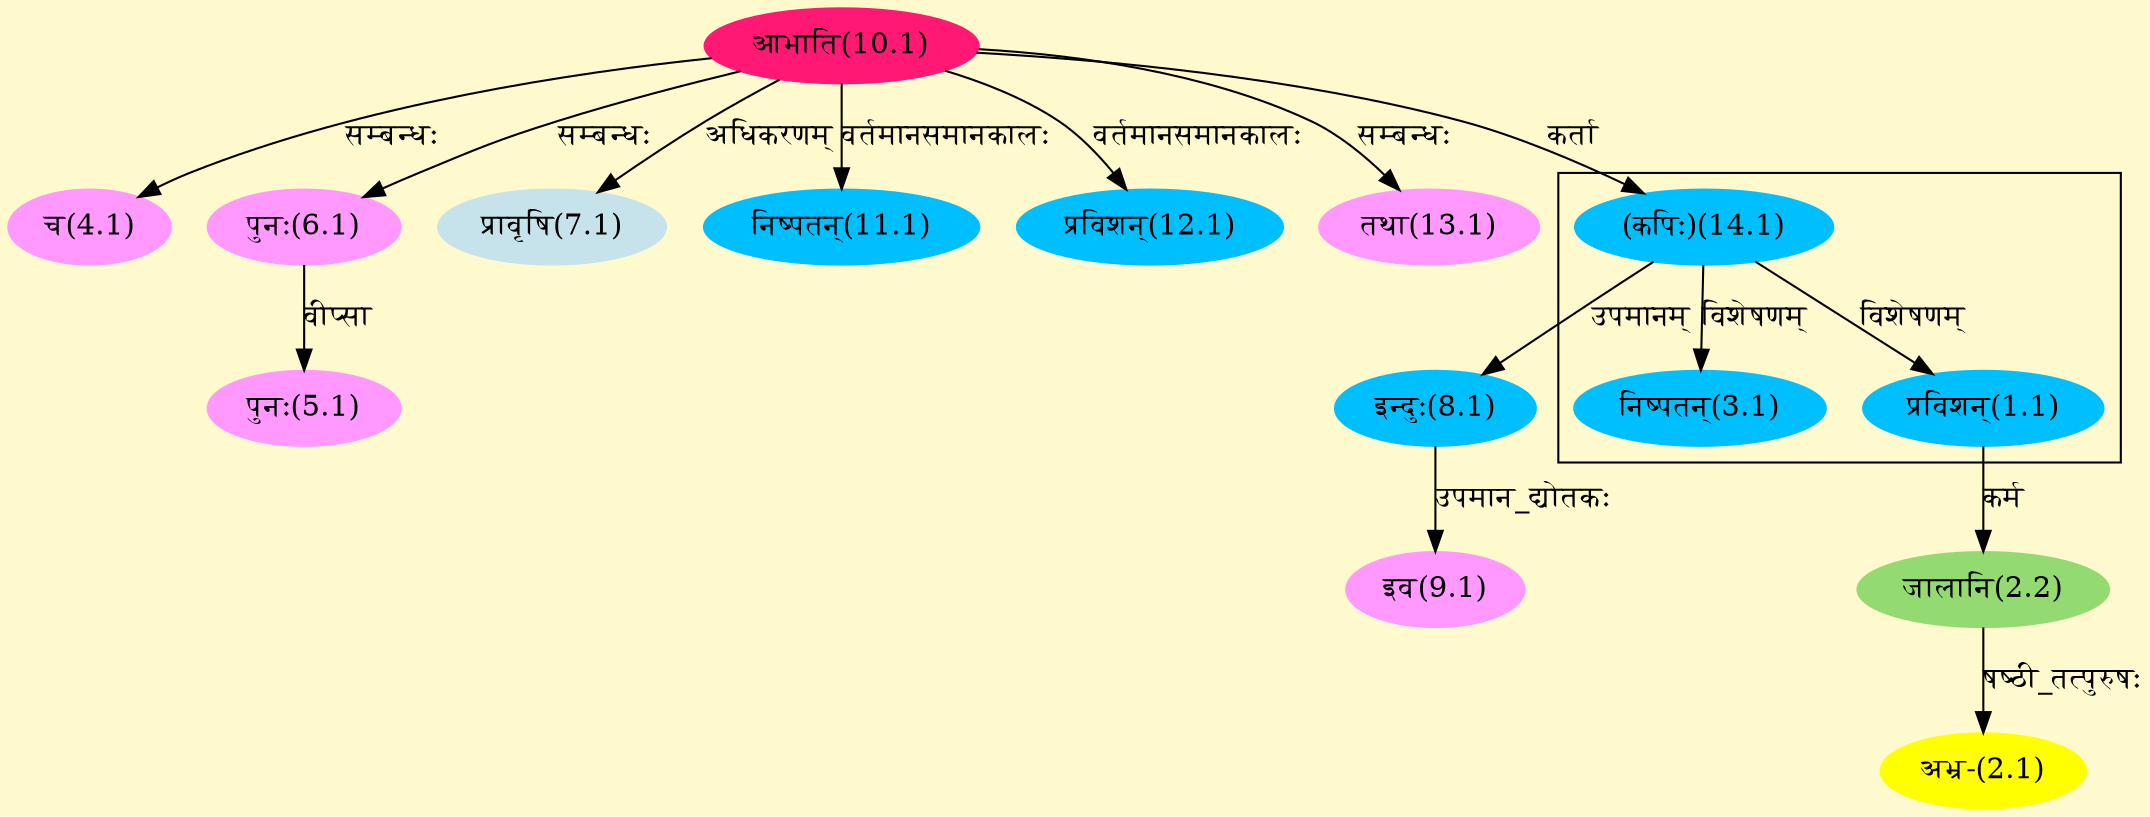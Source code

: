 digraph G{
rankdir=BT;
 compound=true;
 bgcolor="lemonchiffon1";

subgraph cluster_1{
Node1_1 [style=filled, color="#00BFFF" label = "प्रविशन्(1.1)"]
Node14_1 [style=filled, color="#00BFFF" label = "(कपिः)(14.1)"]
Node3_1 [style=filled, color="#00BFFF" label = "निष्पतन्(3.1)"]

}
Node2_1 [style=filled, color="#FFFF00" label = "अभ्र-(2.1)"]
Node2_2 [style=filled, color="#93DB70" label = "जालानि(2.2)"]
Node1_1 [style=filled, color="#00BFFF" label = "प्रविशन्(1.1)"]
Node4_1 [style=filled, color="#FF99FF" label = "च(4.1)"]
Node10_1 [style=filled, color="#FF1975" label = "आभाति(10.1)"]
Node5_1 [style=filled, color="#FF99FF" label = "पुनः(5.1)"]
Node6_1 [style=filled, color="#FF99FF" label = "पुनः(6.1)"]
Node7_1 [style=filled, color="#C6E2EB" label = "प्रावृषि(7.1)"]
Node8_1 [style=filled, color="#00BFFF" label = "इन्दुः(8.1)"]
Node14_1 [style=filled, color="#00BFFF" label = "(कपिः)(14.1)"]
Node9_1 [style=filled, color="#FF99FF" label = "इव(9.1)"]
Node [style=filled, color="" label = "()"]
Node11_1 [style=filled, color="#00BFFF" label = "निष्पतन्(11.1)"]
Node12_1 [style=filled, color="#00BFFF" label = "प्रविशन्(12.1)"]
Node13_1 [style=filled, color="#FF99FF" label = "तथा(13.1)"]
/* Start of Relations section */

Node1_1 -> Node14_1 [  label="विशेषणम्"  dir="back" ]
Node2_1 -> Node2_2 [  label="षष्ठी_तत्पुरुषः"  dir="back" ]
Node2_2 -> Node1_1 [  label="कर्म"  dir="back" ]
Node3_1 -> Node14_1 [  label="विशेषणम्"  dir="back" ]
Node4_1 -> Node10_1 [  label="सम्बन्धः"  dir="back" ]
Node5_1 -> Node6_1 [  label="वीप्सा"  dir="back" ]
Node6_1 -> Node10_1 [  label="सम्बन्धः"  dir="back" ]
Node7_1 -> Node10_1 [  label="अधिकरणम्"  dir="back" ]
Node8_1 -> Node14_1 [  label="उपमानम्"  dir="back" ]
Node9_1 -> Node8_1 [  label="उपमान_द्योतकः"  dir="back" ]
Node11_1 -> Node10_1 [  label="वर्तमानसमानकालः"  dir="back" ]
Node12_1 -> Node10_1 [  label="वर्तमानसमानकालः"  dir="back" ]
Node13_1 -> Node10_1 [  label="सम्बन्धः"  dir="back" ]
Node14_1 -> Node10_1 [  label="कर्ता"  dir="back" ]
}
